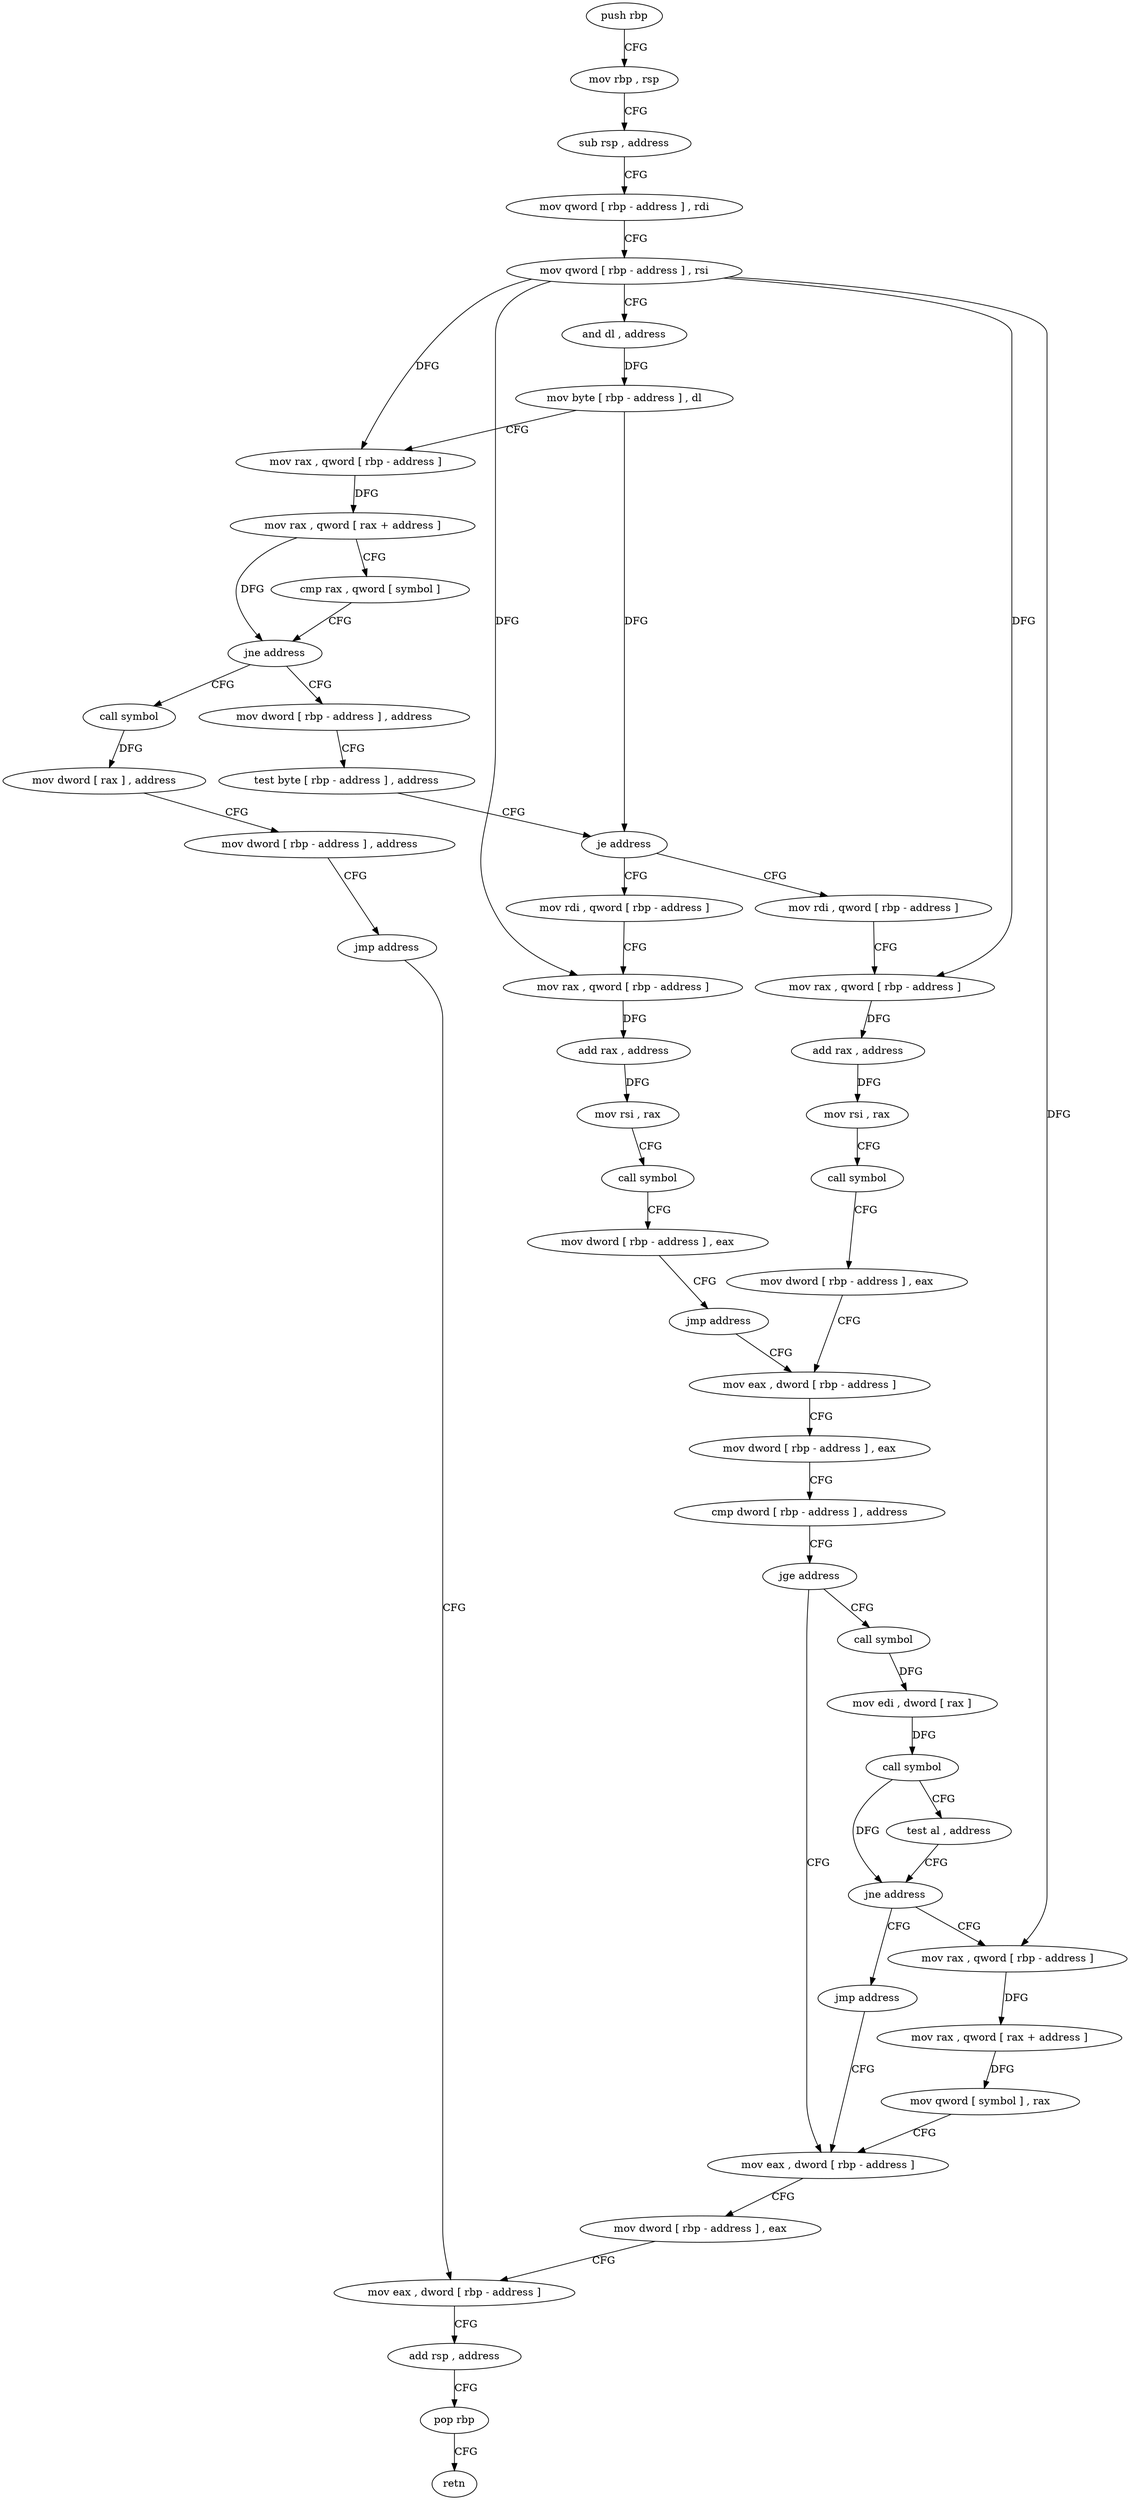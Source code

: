 digraph "func" {
"4234128" [label = "push rbp" ]
"4234129" [label = "mov rbp , rsp" ]
"4234132" [label = "sub rsp , address" ]
"4234136" [label = "mov qword [ rbp - address ] , rdi" ]
"4234140" [label = "mov qword [ rbp - address ] , rsi" ]
"4234144" [label = "and dl , address" ]
"4234147" [label = "mov byte [ rbp - address ] , dl" ]
"4234150" [label = "mov rax , qword [ rbp - address ]" ]
"4234154" [label = "mov rax , qword [ rax + address ]" ]
"4234158" [label = "cmp rax , qword [ symbol ]" ]
"4234166" [label = "jne address" ]
"4234195" [label = "mov dword [ rbp - address ] , address" ]
"4234172" [label = "call symbol" ]
"4234202" [label = "test byte [ rbp - address ] , address" ]
"4234206" [label = "je address" ]
"4234242" [label = "mov rdi , qword [ rbp - address ]" ]
"4234212" [label = "mov rdi , qword [ rbp - address ]" ]
"4234177" [label = "mov dword [ rax ] , address" ]
"4234183" [label = "mov dword [ rbp - address ] , address" ]
"4234190" [label = "jmp address" ]
"4234330" [label = "mov eax , dword [ rbp - address ]" ]
"4234246" [label = "mov rax , qword [ rbp - address ]" ]
"4234250" [label = "add rax , address" ]
"4234256" [label = "mov rsi , rax" ]
"4234259" [label = "call symbol" ]
"4234264" [label = "mov dword [ rbp - address ] , eax" ]
"4234267" [label = "mov eax , dword [ rbp - address ]" ]
"4234216" [label = "mov rax , qword [ rbp - address ]" ]
"4234220" [label = "add rax , address" ]
"4234226" [label = "mov rsi , rax" ]
"4234229" [label = "call symbol" ]
"4234234" [label = "mov dword [ rbp - address ] , eax" ]
"4234237" [label = "jmp address" ]
"4234333" [label = "add rsp , address" ]
"4234337" [label = "pop rbp" ]
"4234338" [label = "retn" ]
"4234324" [label = "mov eax , dword [ rbp - address ]" ]
"4234327" [label = "mov dword [ rbp - address ] , eax" ]
"4234283" [label = "call symbol" ]
"4234288" [label = "mov edi , dword [ rax ]" ]
"4234290" [label = "call symbol" ]
"4234295" [label = "test al , address" ]
"4234297" [label = "jne address" ]
"4234308" [label = "mov rax , qword [ rbp - address ]" ]
"4234303" [label = "jmp address" ]
"4234270" [label = "mov dword [ rbp - address ] , eax" ]
"4234273" [label = "cmp dword [ rbp - address ] , address" ]
"4234277" [label = "jge address" ]
"4234312" [label = "mov rax , qword [ rax + address ]" ]
"4234316" [label = "mov qword [ symbol ] , rax" ]
"4234128" -> "4234129" [ label = "CFG" ]
"4234129" -> "4234132" [ label = "CFG" ]
"4234132" -> "4234136" [ label = "CFG" ]
"4234136" -> "4234140" [ label = "CFG" ]
"4234140" -> "4234144" [ label = "CFG" ]
"4234140" -> "4234150" [ label = "DFG" ]
"4234140" -> "4234246" [ label = "DFG" ]
"4234140" -> "4234216" [ label = "DFG" ]
"4234140" -> "4234308" [ label = "DFG" ]
"4234144" -> "4234147" [ label = "DFG" ]
"4234147" -> "4234150" [ label = "CFG" ]
"4234147" -> "4234206" [ label = "DFG" ]
"4234150" -> "4234154" [ label = "DFG" ]
"4234154" -> "4234158" [ label = "CFG" ]
"4234154" -> "4234166" [ label = "DFG" ]
"4234158" -> "4234166" [ label = "CFG" ]
"4234166" -> "4234195" [ label = "CFG" ]
"4234166" -> "4234172" [ label = "CFG" ]
"4234195" -> "4234202" [ label = "CFG" ]
"4234172" -> "4234177" [ label = "DFG" ]
"4234202" -> "4234206" [ label = "CFG" ]
"4234206" -> "4234242" [ label = "CFG" ]
"4234206" -> "4234212" [ label = "CFG" ]
"4234242" -> "4234246" [ label = "CFG" ]
"4234212" -> "4234216" [ label = "CFG" ]
"4234177" -> "4234183" [ label = "CFG" ]
"4234183" -> "4234190" [ label = "CFG" ]
"4234190" -> "4234330" [ label = "CFG" ]
"4234330" -> "4234333" [ label = "CFG" ]
"4234246" -> "4234250" [ label = "DFG" ]
"4234250" -> "4234256" [ label = "DFG" ]
"4234256" -> "4234259" [ label = "CFG" ]
"4234259" -> "4234264" [ label = "CFG" ]
"4234264" -> "4234267" [ label = "CFG" ]
"4234267" -> "4234270" [ label = "CFG" ]
"4234216" -> "4234220" [ label = "DFG" ]
"4234220" -> "4234226" [ label = "DFG" ]
"4234226" -> "4234229" [ label = "CFG" ]
"4234229" -> "4234234" [ label = "CFG" ]
"4234234" -> "4234237" [ label = "CFG" ]
"4234237" -> "4234267" [ label = "CFG" ]
"4234333" -> "4234337" [ label = "CFG" ]
"4234337" -> "4234338" [ label = "CFG" ]
"4234324" -> "4234327" [ label = "CFG" ]
"4234327" -> "4234330" [ label = "CFG" ]
"4234283" -> "4234288" [ label = "DFG" ]
"4234288" -> "4234290" [ label = "DFG" ]
"4234290" -> "4234295" [ label = "CFG" ]
"4234290" -> "4234297" [ label = "DFG" ]
"4234295" -> "4234297" [ label = "CFG" ]
"4234297" -> "4234308" [ label = "CFG" ]
"4234297" -> "4234303" [ label = "CFG" ]
"4234308" -> "4234312" [ label = "DFG" ]
"4234303" -> "4234324" [ label = "CFG" ]
"4234270" -> "4234273" [ label = "CFG" ]
"4234273" -> "4234277" [ label = "CFG" ]
"4234277" -> "4234324" [ label = "CFG" ]
"4234277" -> "4234283" [ label = "CFG" ]
"4234312" -> "4234316" [ label = "DFG" ]
"4234316" -> "4234324" [ label = "CFG" ]
}
